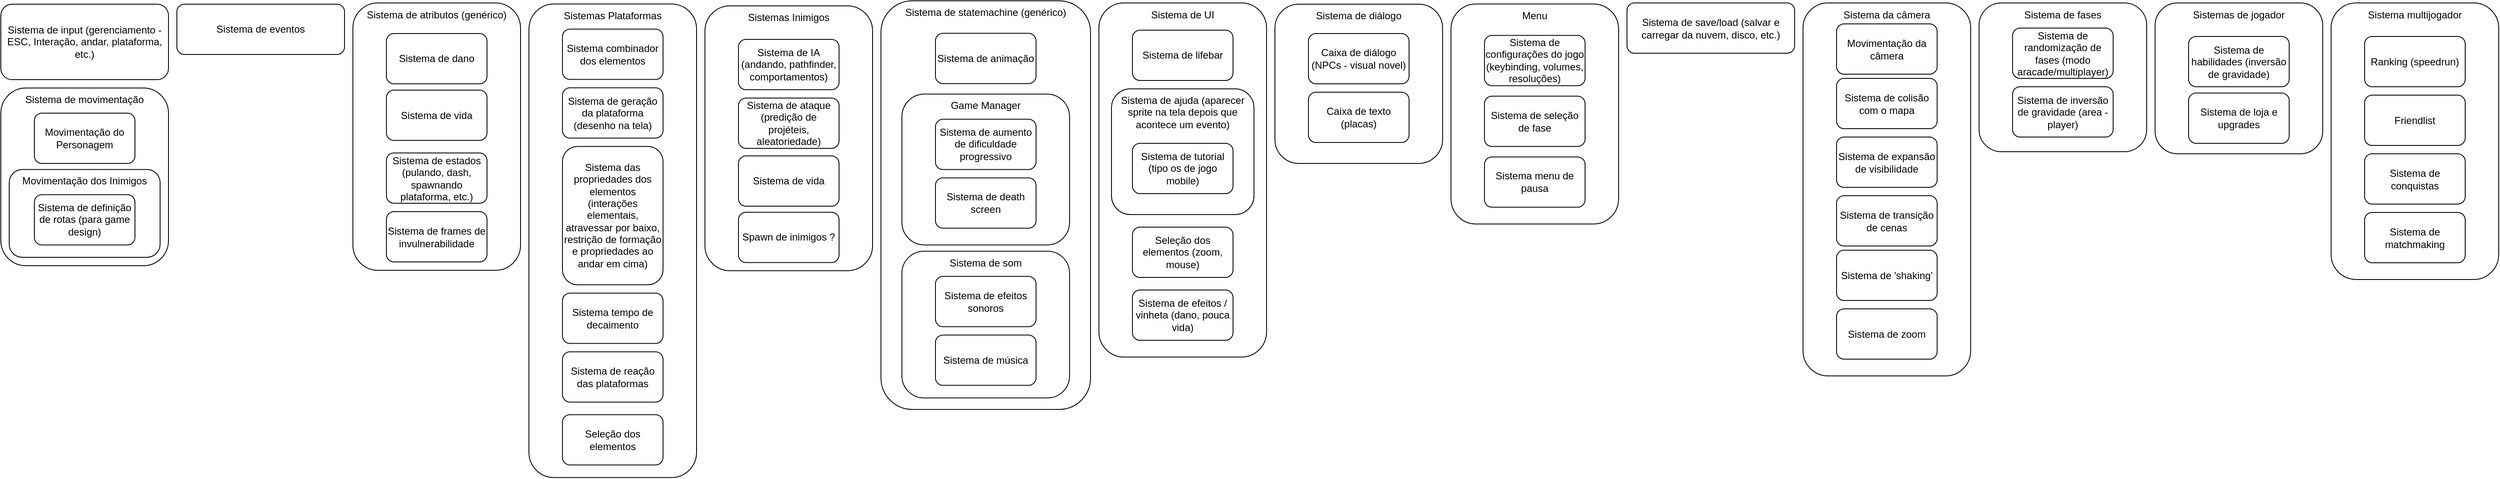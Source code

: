 <mxfile version="20.4.0" type="device"><diagram id="pW10M46t_A1W4aoIqF3K" name="Página-1"><mxGraphModel dx="1351" dy="855" grid="1" gridSize="10" guides="1" tooltips="1" connect="1" arrows="1" fold="1" page="1" pageScale="1" pageWidth="827" pageHeight="1169" math="0" shadow="0"><root><mxCell id="0"/><mxCell id="1" parent="0"/><mxCell id="H4qHFz-zP7nfE2JPfk7m-82" value="Sistemas de jogador" style="rounded=1;whiteSpace=wrap;html=1;verticalAlign=top;" parent="1" vertex="1"><mxGeometry x="2200" y="36.5" width="200" height="180" as="geometry"/></mxCell><mxCell id="H4qHFz-zP7nfE2JPfk7m-34" value="Sistema de statemachine (genérico)" style="rounded=1;whiteSpace=wrap;html=1;verticalAlign=top;" parent="1" vertex="1"><mxGeometry x="680" y="34" width="250" height="487.5" as="geometry"/></mxCell><mxCell id="H4qHFz-zP7nfE2JPfk7m-63" value="Sistema de diálogo" style="rounded=1;whiteSpace=wrap;html=1;verticalAlign=top;" parent="1" vertex="1"><mxGeometry x="1150" y="38" width="200" height="190" as="geometry"/></mxCell><mxCell id="H4qHFz-zP7nfE2JPfk7m-61" value="Sistema de som" style="rounded=1;whiteSpace=wrap;html=1;verticalAlign=top;" parent="1" vertex="1"><mxGeometry x="705" y="332.75" width="200" height="175" as="geometry"/></mxCell><mxCell id="H4qHFz-zP7nfE2JPfk7m-50" value="Game Manager" style="rounded=1;whiteSpace=wrap;html=1;verticalAlign=top;" parent="1" vertex="1"><mxGeometry x="705" y="145.25" width="200" height="180" as="geometry"/></mxCell><mxCell id="H4qHFz-zP7nfE2JPfk7m-47" value="Sistema de movimentação" style="rounded=1;whiteSpace=wrap;html=1;verticalAlign=top;" parent="1" vertex="1"><mxGeometry x="-370" y="138" width="200" height="212" as="geometry"/></mxCell><mxCell id="H4qHFz-zP7nfE2JPfk7m-46" value="Sistema da câmera" style="rounded=1;whiteSpace=wrap;html=1;verticalAlign=top;" parent="1" vertex="1"><mxGeometry x="1780" y="36.5" width="200" height="445" as="geometry"/></mxCell><mxCell id="H4qHFz-zP7nfE2JPfk7m-43" value="Sistema de atributos (genérico)" style="rounded=1;whiteSpace=wrap;html=1;verticalAlign=top;" parent="1" vertex="1"><mxGeometry x="50" y="36.5" width="200" height="319" as="geometry"/></mxCell><mxCell id="H4qHFz-zP7nfE2JPfk7m-37" value="Sistema de fases" style="rounded=1;whiteSpace=wrap;html=1;verticalAlign=top;" parent="1" vertex="1"><mxGeometry x="1990" y="36.5" width="200" height="177.5" as="geometry"/></mxCell><mxCell id="H4qHFz-zP7nfE2JPfk7m-12" value="Sistemas Plataformas" style="rounded=1;whiteSpace=wrap;html=1;verticalAlign=top;" parent="1" vertex="1"><mxGeometry x="260" y="37.75" width="200" height="565" as="geometry"/></mxCell><mxCell id="H4qHFz-zP7nfE2JPfk7m-5" value="Sistema de UI" style="rounded=1;whiteSpace=wrap;html=1;verticalAlign=top;" parent="1" vertex="1"><mxGeometry x="940" y="36.5" width="200" height="422.5" as="geometry"/></mxCell><mxCell id="H4qHFz-zP7nfE2JPfk7m-1" value="Movimentação do Personagem" style="rounded=1;whiteSpace=wrap;html=1;" parent="1" vertex="1"><mxGeometry x="-330" y="168" width="120" height="60" as="geometry"/></mxCell><mxCell id="H4qHFz-zP7nfE2JPfk7m-2" value="Movimentação da câmera" style="rounded=1;whiteSpace=wrap;html=1;" parent="1" vertex="1"><mxGeometry x="1820" y="61.5" width="120" height="60" as="geometry"/></mxCell><mxCell id="H4qHFz-zP7nfE2JPfk7m-3" value="Sistema de lifebar" style="rounded=1;whiteSpace=wrap;html=1;" parent="1" vertex="1"><mxGeometry x="980" y="69" width="120" height="60" as="geometry"/></mxCell><mxCell id="H4qHFz-zP7nfE2JPfk7m-4" value="Sistema de ajuda (aparecer sprite na tela depois que acontece um evento)" style="rounded=1;whiteSpace=wrap;html=1;verticalAlign=top;" parent="1" vertex="1"><mxGeometry x="955" y="139" width="170" height="150" as="geometry"/></mxCell><mxCell id="H4qHFz-zP7nfE2JPfk7m-6" value="Caixa de diálogo (NPCs - visual novel)" style="rounded=1;whiteSpace=wrap;html=1;" parent="1" vertex="1"><mxGeometry x="1190" y="73" width="120" height="60" as="geometry"/></mxCell><mxCell id="H4qHFz-zP7nfE2JPfk7m-7" value="Caixa de texto (placas)" style="rounded=1;whiteSpace=wrap;html=1;" parent="1" vertex="1"><mxGeometry x="1190" y="143" width="120" height="60" as="geometry"/></mxCell><mxCell id="H4qHFz-zP7nfE2JPfk7m-8" value="Seleção dos elementos" style="rounded=1;whiteSpace=wrap;html=1;" parent="1" vertex="1"><mxGeometry x="300" y="527.75" width="120" height="60" as="geometry"/></mxCell><mxCell id="H4qHFz-zP7nfE2JPfk7m-9" value="Sistema de geração da plataforma (desenho na tela)" style="rounded=1;whiteSpace=wrap;html=1;" parent="1" vertex="1"><mxGeometry x="300" y="137.75" width="120" height="60" as="geometry"/></mxCell><mxCell id="H4qHFz-zP7nfE2JPfk7m-10" value="Sistema das propriedades dos elementos (interações elementais, atravessar por baixo, restrição de formação e propriedades ao andar em cima)" style="rounded=1;whiteSpace=wrap;html=1;" parent="1" vertex="1"><mxGeometry x="300" y="207.75" width="120" height="165" as="geometry"/></mxCell><mxCell id="H4qHFz-zP7nfE2JPfk7m-11" value="Sistema tempo de decaimento" style="rounded=1;whiteSpace=wrap;html=1;" parent="1" vertex="1"><mxGeometry x="300" y="382.75" width="120" height="60" as="geometry"/></mxCell><mxCell id="H4qHFz-zP7nfE2JPfk7m-13" value="Sistema combinador dos elementos" style="rounded=1;whiteSpace=wrap;html=1;" parent="1" vertex="1"><mxGeometry x="300" y="67.75" width="120" height="60" as="geometry"/></mxCell><mxCell id="H4qHFz-zP7nfE2JPfk7m-14" value="Sistema de efeitos sonoros" style="rounded=1;whiteSpace=wrap;html=1;" parent="1" vertex="1"><mxGeometry x="745" y="362.75" width="120" height="60" as="geometry"/></mxCell><mxCell id="H4qHFz-zP7nfE2JPfk7m-15" value="Sistema de música" style="rounded=1;whiteSpace=wrap;html=1;" parent="1" vertex="1"><mxGeometry x="745" y="432.75" width="120" height="60" as="geometry"/></mxCell><mxCell id="H4qHFz-zP7nfE2JPfk7m-17" value="Sistemas Inimigos" style="rounded=1;whiteSpace=wrap;html=1;verticalAlign=top;" parent="1" vertex="1"><mxGeometry x="470" y="40" width="200" height="316" as="geometry"/></mxCell><mxCell id="H4qHFz-zP7nfE2JPfk7m-18" value="Sistema de IA (andando, pathfinder, comportamentos)" style="rounded=1;whiteSpace=wrap;html=1;" parent="1" vertex="1"><mxGeometry x="510" y="80" width="120" height="60" as="geometry"/></mxCell><mxCell id="H4qHFz-zP7nfE2JPfk7m-19" value="Sistema de dano" style="rounded=1;whiteSpace=wrap;html=1;" parent="1" vertex="1"><mxGeometry x="90" y="73" width="120" height="60" as="geometry"/></mxCell><mxCell id="H4qHFz-zP7nfE2JPfk7m-20" value="Sistema de ataque (predição de projéteis, aleatoriedade)" style="rounded=1;whiteSpace=wrap;html=1;" parent="1" vertex="1"><mxGeometry x="510" y="150" width="120" height="60" as="geometry"/></mxCell><mxCell id="H4qHFz-zP7nfE2JPfk7m-21" value="Sistema de tutorial (tipo os de jogo mobile)" style="rounded=1;whiteSpace=wrap;html=1;" parent="1" vertex="1"><mxGeometry x="980" y="204" width="120" height="60" as="geometry"/></mxCell><mxCell id="H4qHFz-zP7nfE2JPfk7m-22" value="Menu" style="rounded=1;whiteSpace=wrap;html=1;verticalAlign=top;" parent="1" vertex="1"><mxGeometry x="1360" y="37.75" width="200" height="262.5" as="geometry"/></mxCell><mxCell id="H4qHFz-zP7nfE2JPfk7m-23" value="Sistema de save/load (salvar e carregar da nuvem, disco, etc.)" style="rounded=1;whiteSpace=wrap;html=1;" parent="1" vertex="1"><mxGeometry x="1570" y="36.5" width="200" height="60" as="geometry"/></mxCell><mxCell id="H4qHFz-zP7nfE2JPfk7m-24" value="Sistema de configurações do jogo (keybinding, volumes, resoluções)" style="rounded=1;whiteSpace=wrap;html=1;" parent="1" vertex="1"><mxGeometry x="1400" y="75.25" width="120" height="60" as="geometry"/></mxCell><mxCell id="H4qHFz-zP7nfE2JPfk7m-25" value="Sistema de seleção de fase" style="rounded=1;whiteSpace=wrap;html=1;" parent="1" vertex="1"><mxGeometry x="1400" y="147.75" width="120" height="60" as="geometry"/></mxCell><mxCell id="H4qHFz-zP7nfE2JPfk7m-26" value="Sistema menu de pausa" style="rounded=1;whiteSpace=wrap;html=1;" parent="1" vertex="1"><mxGeometry x="1400" y="220.25" width="120" height="60" as="geometry"/></mxCell><mxCell id="H4qHFz-zP7nfE2JPfk7m-28" value="Sistema multijogador" style="rounded=1;whiteSpace=wrap;html=1;verticalAlign=top;" parent="1" vertex="1"><mxGeometry x="2410" y="36.5" width="200" height="330" as="geometry"/></mxCell><mxCell id="H4qHFz-zP7nfE2JPfk7m-29" value="Ranking (speedrun)" style="rounded=1;whiteSpace=wrap;html=1;" parent="1" vertex="1"><mxGeometry x="2450" y="76.5" width="120" height="60" as="geometry"/></mxCell><mxCell id="H4qHFz-zP7nfE2JPfk7m-30" value="Friendlist" style="rounded=1;whiteSpace=wrap;html=1;" parent="1" vertex="1"><mxGeometry x="2450" y="146.5" width="120" height="60" as="geometry"/></mxCell><mxCell id="H4qHFz-zP7nfE2JPfk7m-33" value="Sistema de eventos" style="rounded=1;whiteSpace=wrap;html=1;" parent="1" vertex="1"><mxGeometry x="-160" y="38" width="200" height="60" as="geometry"/></mxCell><mxCell id="H4qHFz-zP7nfE2JPfk7m-35" value="Sistema de input (gerenciamento - ESC, Interação, andar, plataforma, etc.)" style="rounded=1;whiteSpace=wrap;html=1;" parent="1" vertex="1"><mxGeometry x="-370" y="38" width="200" height="90" as="geometry"/></mxCell><mxCell id="H4qHFz-zP7nfE2JPfk7m-36" value="Sistema de conquistas" style="rounded=1;whiteSpace=wrap;html=1;" parent="1" vertex="1"><mxGeometry x="2450" y="216.5" width="120" height="60" as="geometry"/></mxCell><mxCell id="H4qHFz-zP7nfE2JPfk7m-38" value="Sistema de randomização de fases (modo aracade/multiplayer)" style="rounded=1;whiteSpace=wrap;html=1;" parent="1" vertex="1"><mxGeometry x="2030" y="66.5" width="120" height="60" as="geometry"/></mxCell><mxCell id="H4qHFz-zP7nfE2JPfk7m-40" value="Sistema de animação" style="rounded=1;whiteSpace=wrap;html=1;" parent="1" vertex="1"><mxGeometry x="745" y="72.75" width="120" height="60" as="geometry"/></mxCell><mxCell id="H4qHFz-zP7nfE2JPfk7m-44" value="Sistema de vida" style="rounded=1;whiteSpace=wrap;html=1;" parent="1" vertex="1"><mxGeometry x="90" y="140.5" width="120" height="60" as="geometry"/></mxCell><mxCell id="H4qHFz-zP7nfE2JPfk7m-45" value="Sistema de estados (pulando, dash, spawnando plataforma, etc.)" style="rounded=1;whiteSpace=wrap;html=1;" parent="1" vertex="1"><mxGeometry x="90" y="215.5" width="120" height="60" as="geometry"/></mxCell><mxCell id="H4qHFz-zP7nfE2JPfk7m-48" value="Movimentação dos Inimigos" style="rounded=1;whiteSpace=wrap;html=1;verticalAlign=top;" parent="1" vertex="1"><mxGeometry x="-360" y="235.25" width="180" height="104.75" as="geometry"/></mxCell><mxCell id="H4qHFz-zP7nfE2JPfk7m-54" value="Sistema de colisão com o mapa" style="rounded=1;whiteSpace=wrap;html=1;" parent="1" vertex="1"><mxGeometry x="1820" y="126.5" width="120" height="60" as="geometry"/></mxCell><mxCell id="H4qHFz-zP7nfE2JPfk7m-55" value="Sistema de expansão de visibilidade" style="rounded=1;whiteSpace=wrap;html=1;" parent="1" vertex="1"><mxGeometry x="1820" y="196.5" width="120" height="60" as="geometry"/></mxCell><mxCell id="H4qHFz-zP7nfE2JPfk7m-56" value="Sistema de 'shaking'" style="rounded=1;whiteSpace=wrap;html=1;" parent="1" vertex="1"><mxGeometry x="1820" y="331.5" width="120" height="60" as="geometry"/></mxCell><mxCell id="H4qHFz-zP7nfE2JPfk7m-57" value="Sistema de transição de cenas" style="rounded=1;whiteSpace=wrap;html=1;" parent="1" vertex="1"><mxGeometry x="1820" y="266.5" width="120" height="60" as="geometry"/></mxCell><mxCell id="H4qHFz-zP7nfE2JPfk7m-58" value="Sistema de efeitos / vinheta (dano, pouca vida)" style="rounded=1;whiteSpace=wrap;html=1;" parent="1" vertex="1"><mxGeometry x="980" y="379" width="120" height="60" as="geometry"/></mxCell><mxCell id="H4qHFz-zP7nfE2JPfk7m-60" value="Sistema de frames de invulnerabilidade" style="rounded=1;whiteSpace=wrap;html=1;" parent="1" vertex="1"><mxGeometry x="90" y="285.5" width="120" height="60" as="geometry"/></mxCell><mxCell id="H4qHFz-zP7nfE2JPfk7m-62" value="Sistema de zoom" style="rounded=1;whiteSpace=wrap;html=1;" parent="1" vertex="1"><mxGeometry x="1820" y="401.5" width="120" height="60" as="geometry"/></mxCell><mxCell id="H4qHFz-zP7nfE2JPfk7m-64" value="Sistema de loja e upgrades" style="rounded=1;whiteSpace=wrap;html=1;" parent="1" vertex="1"><mxGeometry x="2240" y="144" width="120" height="60" as="geometry"/></mxCell><mxCell id="H4qHFz-zP7nfE2JPfk7m-65" value="Sistema de aumento de dificuldade progressivo" style="rounded=1;whiteSpace=wrap;html=1;" parent="1" vertex="1"><mxGeometry x="745" y="175.25" width="120" height="60" as="geometry"/></mxCell><mxCell id="H4qHFz-zP7nfE2JPfk7m-66" value="Sistema de habilidades (inversão de gravidade)" style="rounded=1;whiteSpace=wrap;html=1;" parent="1" vertex="1"><mxGeometry x="2240" y="76.5" width="120" height="60" as="geometry"/></mxCell><mxCell id="H4qHFz-zP7nfE2JPfk7m-67" value="Sistema de inversão de gravidade (area - player)" style="rounded=1;whiteSpace=wrap;html=1;" parent="1" vertex="1"><mxGeometry x="2030" y="136.5" width="120" height="60" as="geometry"/></mxCell><mxCell id="H4qHFz-zP7nfE2JPfk7m-69" value="Sistema de reação das plataformas" style="rounded=1;whiteSpace=wrap;html=1;" parent="1" vertex="1"><mxGeometry x="300" y="452.75" width="120" height="60" as="geometry"/></mxCell><mxCell id="H4qHFz-zP7nfE2JPfk7m-72" value="Sistema de definição de rotas (para game design)" style="rounded=1;whiteSpace=wrap;html=1;" parent="1" vertex="1"><mxGeometry x="-330" y="265.25" width="120" height="60" as="geometry"/></mxCell><mxCell id="H4qHFz-zP7nfE2JPfk7m-74" value="Sistema de death screen" style="rounded=1;whiteSpace=wrap;html=1;" parent="1" vertex="1"><mxGeometry x="745" y="245.25" width="120" height="60" as="geometry"/></mxCell><mxCell id="H4qHFz-zP7nfE2JPfk7m-76" value="Seleção dos elementos&amp;nbsp;(zoom, mouse)" style="rounded=1;whiteSpace=wrap;html=1;" parent="1" vertex="1"><mxGeometry x="980" y="304" width="120" height="60" as="geometry"/></mxCell><mxCell id="H4qHFz-zP7nfE2JPfk7m-77" value="Sistema de vida" style="rounded=1;whiteSpace=wrap;html=1;" parent="1" vertex="1"><mxGeometry x="510" y="219" width="120" height="60" as="geometry"/></mxCell><mxCell id="H4qHFz-zP7nfE2JPfk7m-78" value="Sistema de matchmaking" style="rounded=1;whiteSpace=wrap;html=1;" parent="1" vertex="1"><mxGeometry x="2450" y="286.5" width="120" height="60" as="geometry"/></mxCell><mxCell id="H4qHFz-zP7nfE2JPfk7m-86" value="Spawn de inimigos ?" style="rounded=1;whiteSpace=wrap;html=1;" parent="1" vertex="1"><mxGeometry x="510" y="286.25" width="120" height="60" as="geometry"/></mxCell></root></mxGraphModel></diagram></mxfile>